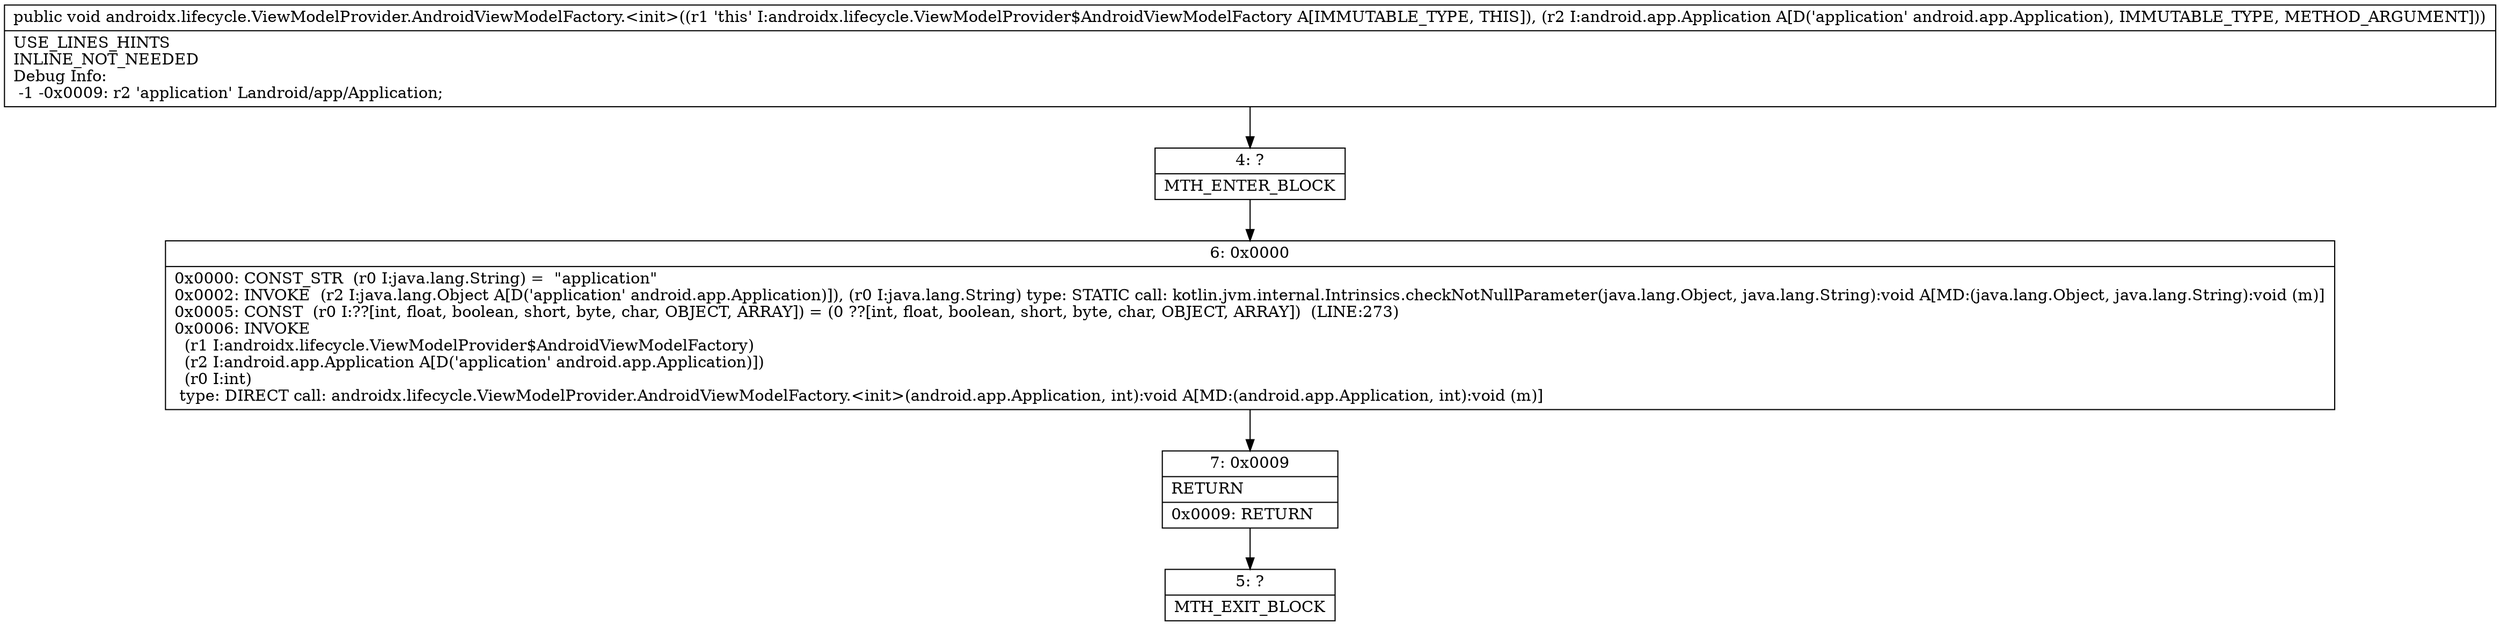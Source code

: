 digraph "CFG forandroidx.lifecycle.ViewModelProvider.AndroidViewModelFactory.\<init\>(Landroid\/app\/Application;)V" {
Node_4 [shape=record,label="{4\:\ ?|MTH_ENTER_BLOCK\l}"];
Node_6 [shape=record,label="{6\:\ 0x0000|0x0000: CONST_STR  (r0 I:java.lang.String) =  \"application\" \l0x0002: INVOKE  (r2 I:java.lang.Object A[D('application' android.app.Application)]), (r0 I:java.lang.String) type: STATIC call: kotlin.jvm.internal.Intrinsics.checkNotNullParameter(java.lang.Object, java.lang.String):void A[MD:(java.lang.Object, java.lang.String):void (m)]\l0x0005: CONST  (r0 I:??[int, float, boolean, short, byte, char, OBJECT, ARRAY]) = (0 ??[int, float, boolean, short, byte, char, OBJECT, ARRAY])  (LINE:273)\l0x0006: INVOKE  \l  (r1 I:androidx.lifecycle.ViewModelProvider$AndroidViewModelFactory)\l  (r2 I:android.app.Application A[D('application' android.app.Application)])\l  (r0 I:int)\l type: DIRECT call: androidx.lifecycle.ViewModelProvider.AndroidViewModelFactory.\<init\>(android.app.Application, int):void A[MD:(android.app.Application, int):void (m)]\l}"];
Node_7 [shape=record,label="{7\:\ 0x0009|RETURN\l|0x0009: RETURN   \l}"];
Node_5 [shape=record,label="{5\:\ ?|MTH_EXIT_BLOCK\l}"];
MethodNode[shape=record,label="{public void androidx.lifecycle.ViewModelProvider.AndroidViewModelFactory.\<init\>((r1 'this' I:androidx.lifecycle.ViewModelProvider$AndroidViewModelFactory A[IMMUTABLE_TYPE, THIS]), (r2 I:android.app.Application A[D('application' android.app.Application), IMMUTABLE_TYPE, METHOD_ARGUMENT]))  | USE_LINES_HINTS\lINLINE_NOT_NEEDED\lDebug Info:\l  \-1 \-0x0009: r2 'application' Landroid\/app\/Application;\l}"];
MethodNode -> Node_4;Node_4 -> Node_6;
Node_6 -> Node_7;
Node_7 -> Node_5;
}

